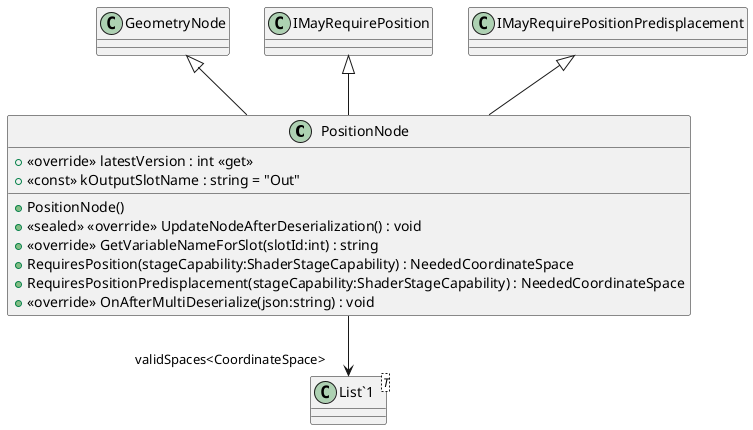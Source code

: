 @startuml
class PositionNode {
    + <<override>> latestVersion : int <<get>>
    + <<const>> kOutputSlotName : string = "Out"
    + PositionNode()
    + <<sealed>> <<override>> UpdateNodeAfterDeserialization() : void
    + <<override>> GetVariableNameForSlot(slotId:int) : string
    + RequiresPosition(stageCapability:ShaderStageCapability) : NeededCoordinateSpace
    + RequiresPositionPredisplacement(stageCapability:ShaderStageCapability) : NeededCoordinateSpace
    + <<override>> OnAfterMultiDeserialize(json:string) : void
}
class "List`1"<T> {
}
GeometryNode <|-- PositionNode
IMayRequirePosition <|-- PositionNode
IMayRequirePositionPredisplacement <|-- PositionNode
PositionNode --> "validSpaces<CoordinateSpace>" "List`1"
@enduml
